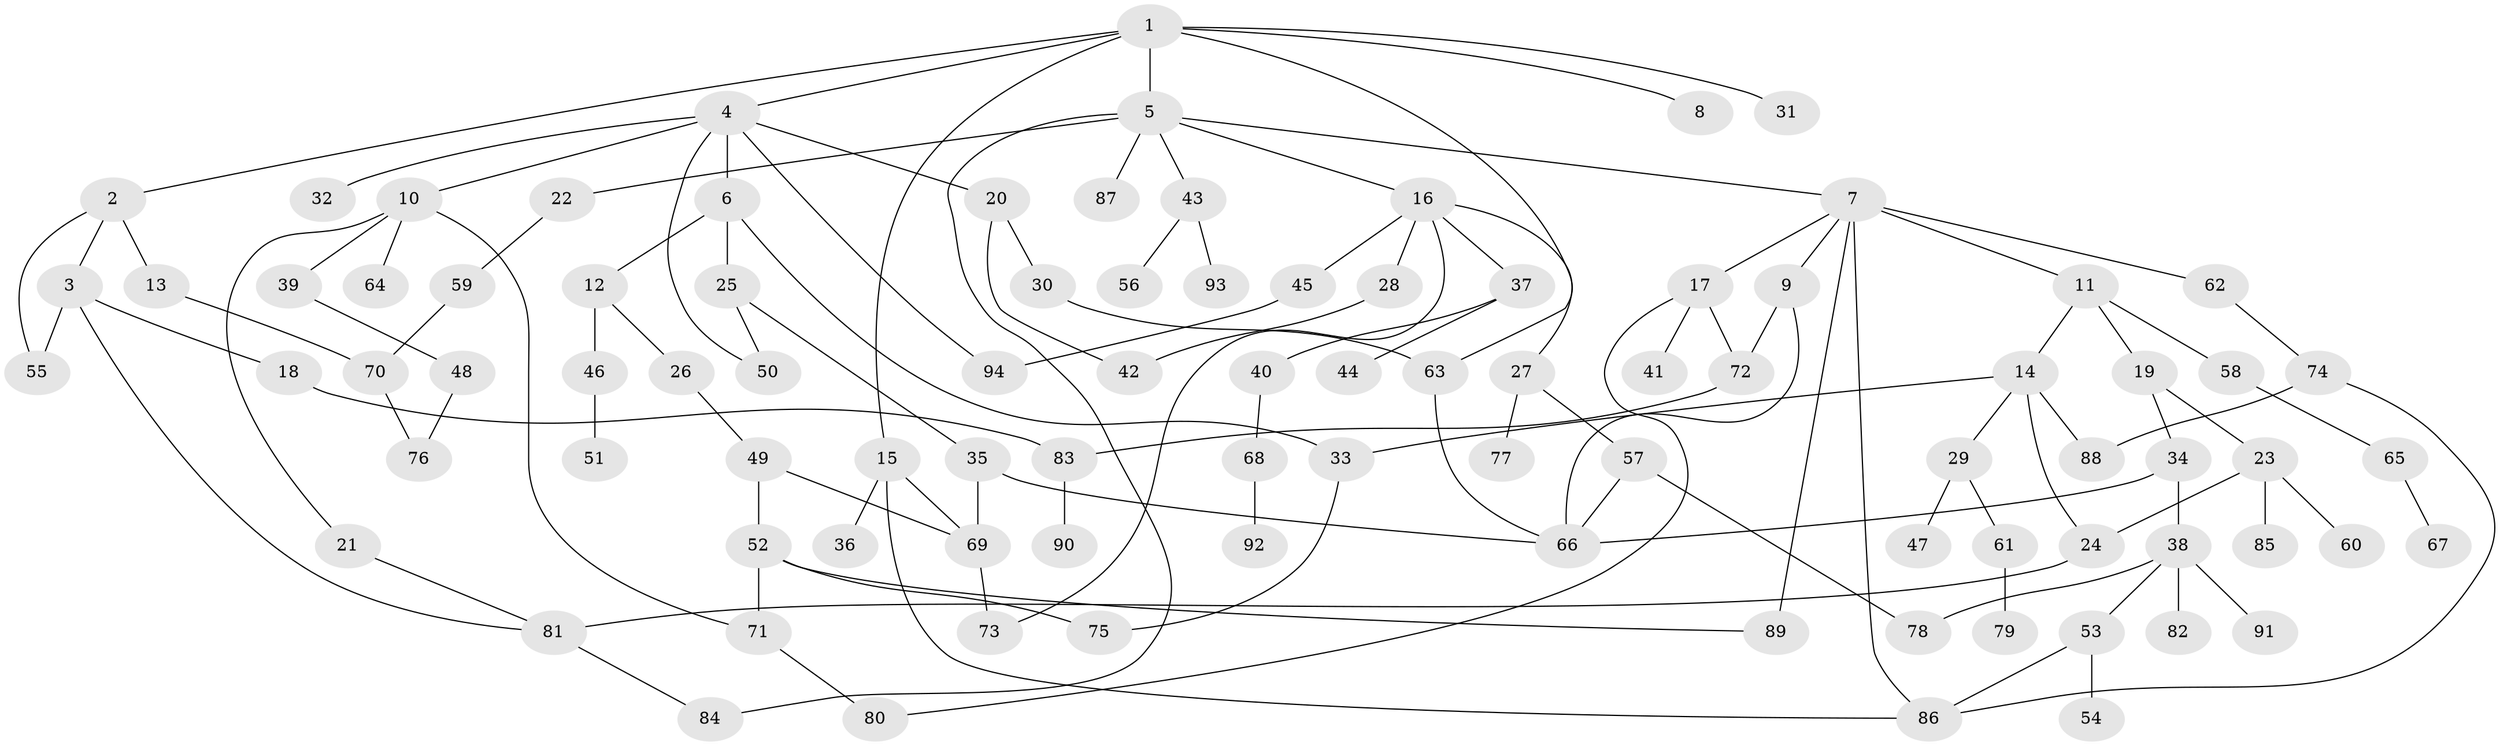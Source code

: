 // Generated by graph-tools (version 1.1) at 2025/34/03/09/25 02:34:31]
// undirected, 94 vertices, 123 edges
graph export_dot {
graph [start="1"]
  node [color=gray90,style=filled];
  1;
  2;
  3;
  4;
  5;
  6;
  7;
  8;
  9;
  10;
  11;
  12;
  13;
  14;
  15;
  16;
  17;
  18;
  19;
  20;
  21;
  22;
  23;
  24;
  25;
  26;
  27;
  28;
  29;
  30;
  31;
  32;
  33;
  34;
  35;
  36;
  37;
  38;
  39;
  40;
  41;
  42;
  43;
  44;
  45;
  46;
  47;
  48;
  49;
  50;
  51;
  52;
  53;
  54;
  55;
  56;
  57;
  58;
  59;
  60;
  61;
  62;
  63;
  64;
  65;
  66;
  67;
  68;
  69;
  70;
  71;
  72;
  73;
  74;
  75;
  76;
  77;
  78;
  79;
  80;
  81;
  82;
  83;
  84;
  85;
  86;
  87;
  88;
  89;
  90;
  91;
  92;
  93;
  94;
  1 -- 2;
  1 -- 4;
  1 -- 5;
  1 -- 8;
  1 -- 15;
  1 -- 31;
  1 -- 63;
  2 -- 3;
  2 -- 13;
  2 -- 55;
  3 -- 18;
  3 -- 55;
  3 -- 81;
  4 -- 6;
  4 -- 10;
  4 -- 20;
  4 -- 32;
  4 -- 94;
  4 -- 50;
  5 -- 7;
  5 -- 16;
  5 -- 22;
  5 -- 43;
  5 -- 87;
  5 -- 84;
  6 -- 12;
  6 -- 25;
  6 -- 33;
  7 -- 9;
  7 -- 11;
  7 -- 17;
  7 -- 62;
  7 -- 86;
  7 -- 89;
  9 -- 66;
  9 -- 72;
  10 -- 21;
  10 -- 39;
  10 -- 64;
  10 -- 71;
  11 -- 14;
  11 -- 19;
  11 -- 58;
  12 -- 26;
  12 -- 46;
  13 -- 70;
  14 -- 24;
  14 -- 29;
  14 -- 33;
  14 -- 88;
  15 -- 36;
  15 -- 69;
  15 -- 86;
  16 -- 27;
  16 -- 28;
  16 -- 37;
  16 -- 45;
  16 -- 73;
  17 -- 41;
  17 -- 72;
  17 -- 80;
  18 -- 83;
  19 -- 23;
  19 -- 34;
  20 -- 30;
  20 -- 42;
  21 -- 81;
  22 -- 59;
  23 -- 60;
  23 -- 85;
  23 -- 24;
  24 -- 81;
  25 -- 35;
  25 -- 50;
  26 -- 49;
  27 -- 57;
  27 -- 77;
  28 -- 42;
  29 -- 47;
  29 -- 61;
  30 -- 63;
  33 -- 75;
  34 -- 38;
  34 -- 66;
  35 -- 69;
  35 -- 66;
  37 -- 40;
  37 -- 44;
  38 -- 53;
  38 -- 78;
  38 -- 82;
  38 -- 91;
  39 -- 48;
  40 -- 68;
  43 -- 56;
  43 -- 93;
  45 -- 94;
  46 -- 51;
  48 -- 76;
  49 -- 52;
  49 -- 69;
  52 -- 75;
  52 -- 89;
  52 -- 71;
  53 -- 54;
  53 -- 86;
  57 -- 66;
  57 -- 78;
  58 -- 65;
  59 -- 70;
  61 -- 79;
  62 -- 74;
  63 -- 66;
  65 -- 67;
  68 -- 92;
  69 -- 73;
  70 -- 76;
  71 -- 80;
  72 -- 83;
  74 -- 86;
  74 -- 88;
  81 -- 84;
  83 -- 90;
}
